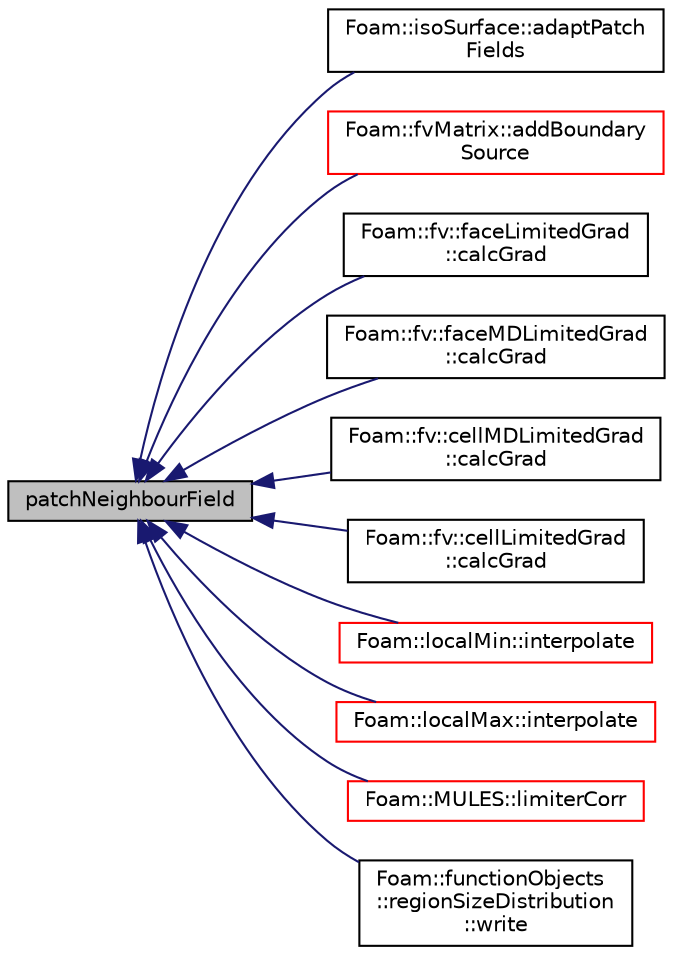 digraph "patchNeighbourField"
{
  bgcolor="transparent";
  edge [fontname="Helvetica",fontsize="10",labelfontname="Helvetica",labelfontsize="10"];
  node [fontname="Helvetica",fontsize="10",shape=record];
  rankdir="LR";
  Node1 [label="patchNeighbourField",height=0.2,width=0.4,color="black", fillcolor="grey75", style="filled", fontcolor="black"];
  Node1 -> Node2 [dir="back",color="midnightblue",fontsize="10",style="solid",fontname="Helvetica"];
  Node2 [label="Foam::isoSurface::adaptPatch\lFields",height=0.2,width=0.4,color="black",URL="$a01210.html#a1489667dbcf4e85d9403cb3abf9e332f"];
  Node1 -> Node3 [dir="back",color="midnightblue",fontsize="10",style="solid",fontname="Helvetica"];
  Node3 [label="Foam::fvMatrix::addBoundary\lSource",height=0.2,width=0.4,color="red",URL="$a00887.html#a0011948a44dfba18f7aa66cf672fbfec"];
  Node1 -> Node4 [dir="back",color="midnightblue",fontsize="10",style="solid",fontname="Helvetica"];
  Node4 [label="Foam::fv::faceLimitedGrad\l::calcGrad",height=0.2,width=0.4,color="black",URL="$a00732.html#ad8d9cb82461fad7624154d2e66528aa7"];
  Node1 -> Node5 [dir="back",color="midnightblue",fontsize="10",style="solid",fontname="Helvetica"];
  Node5 [label="Foam::fv::faceMDLimitedGrad\l::calcGrad",height=0.2,width=0.4,color="black",URL="$a00734.html#ad8d9cb82461fad7624154d2e66528aa7"];
  Node1 -> Node6 [dir="back",color="midnightblue",fontsize="10",style="solid",fontname="Helvetica"];
  Node6 [label="Foam::fv::cellMDLimitedGrad\l::calcGrad",height=0.2,width=0.4,color="black",URL="$a00213.html#a9e6946d5c172823826c394cab9979f17"];
  Node1 -> Node7 [dir="back",color="midnightblue",fontsize="10",style="solid",fontname="Helvetica"];
  Node7 [label="Foam::fv::cellLimitedGrad\l::calcGrad",height=0.2,width=0.4,color="black",URL="$a00209.html#a9e6946d5c172823826c394cab9979f17"];
  Node1 -> Node8 [dir="back",color="midnightblue",fontsize="10",style="solid",fontname="Helvetica"];
  Node8 [label="Foam::localMin::interpolate",height=0.2,width=0.4,color="red",URL="$a01409.html#aab9aba6ccea702183c1de2555858bf43",tooltip="Return the face-interpolate of the given cell field. "];
  Node1 -> Node9 [dir="back",color="midnightblue",fontsize="10",style="solid",fontname="Helvetica"];
  Node9 [label="Foam::localMax::interpolate",height=0.2,width=0.4,color="red",URL="$a01408.html#aab9aba6ccea702183c1de2555858bf43",tooltip="Return the face-interpolate of the given cell field. "];
  Node1 -> Node10 [dir="back",color="midnightblue",fontsize="10",style="solid",fontname="Helvetica"];
  Node10 [label="Foam::MULES::limiterCorr",height=0.2,width=0.4,color="red",URL="$a10952.html#a94d3a088ccd04c49be0be5bbfb218379"];
  Node1 -> Node11 [dir="back",color="midnightblue",fontsize="10",style="solid",fontname="Helvetica"];
  Node11 [label="Foam::functionObjects\l::regionSizeDistribution\l::write",height=0.2,width=0.4,color="black",URL="$a02199.html#ae8f6374e29a250261b3979bbd6e5cb40",tooltip="Calculate the regionSizeDistribution and write. "];
}
